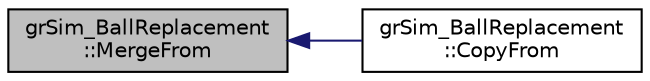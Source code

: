 digraph "grSim_BallReplacement::MergeFrom"
{
 // INTERACTIVE_SVG=YES
  edge [fontname="Helvetica",fontsize="10",labelfontname="Helvetica",labelfontsize="10"];
  node [fontname="Helvetica",fontsize="10",shape=record];
  rankdir="LR";
  Node1 [label="grSim_BallReplacement\l::MergeFrom",height=0.2,width=0.4,color="black", fillcolor="grey75", style="filled", fontcolor="black"];
  Node1 -> Node2 [dir="back",color="midnightblue",fontsize="10",style="solid",fontname="Helvetica"];
  Node2 [label="grSim_BallReplacement\l::CopyFrom",height=0.2,width=0.4,color="black", fillcolor="white", style="filled",URL="$d2/db1/classgr_sim___ball_replacement.html#aeeed936a26e7f8ce0b7e003ee8317676"];
}

